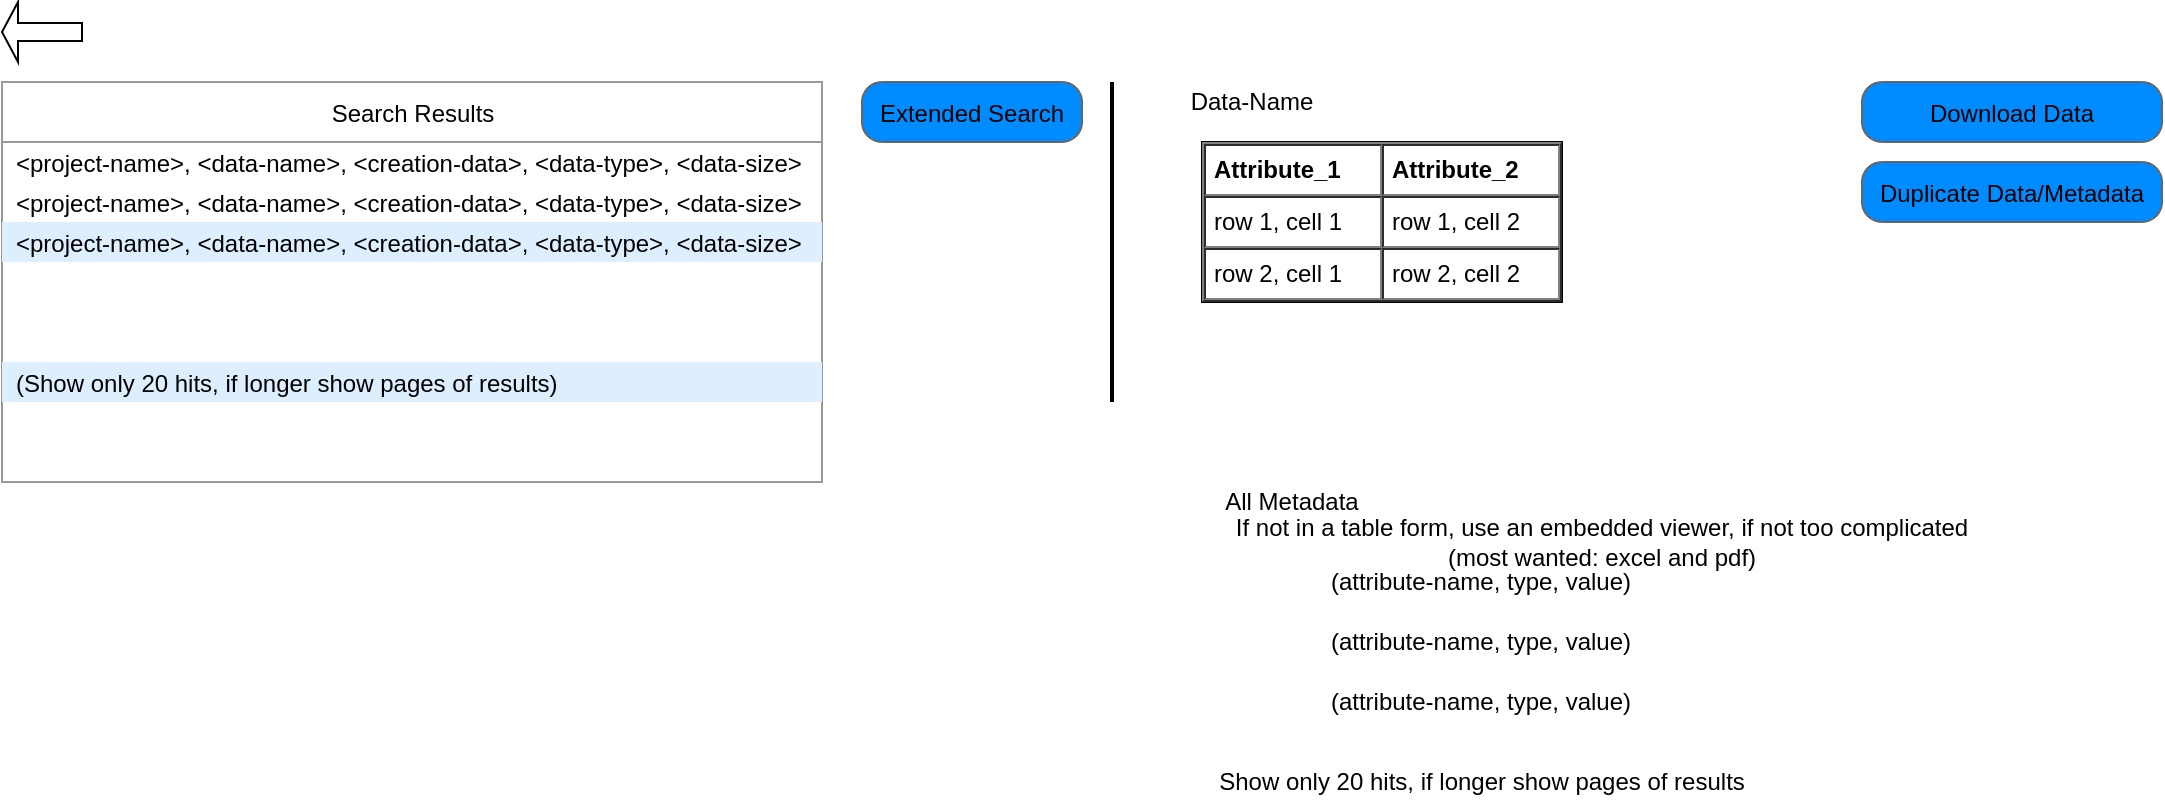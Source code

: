 <mxfile version="14.8.2" type="gitlab">
  <diagram id="w-lfwDUIJT0jTFFxMKSL" name="Page-1">
    <mxGraphModel dx="2183" dy="762" grid="1" gridSize="10" guides="1" tooltips="1" connect="1" arrows="1" fold="1" page="1" pageScale="1" pageWidth="827" pageHeight="1169" math="0" shadow="0">
      <root>
        <mxCell id="0" />
        <mxCell id="1" parent="0" />
        <mxCell id="BmycxT1NfJKVIEwQAtHm-9" value="" style="line;strokeWidth=2;direction=south;html=1;" vertex="1" parent="1">
          <mxGeometry x="270" y="40" width="10" height="160" as="geometry" />
        </mxCell>
        <mxCell id="BmycxT1NfJKVIEwQAtHm-11" value="Data-Name" style="text;html=1;strokeColor=none;fillColor=none;align=center;verticalAlign=middle;whiteSpace=wrap;rounded=0;" vertex="1" parent="1">
          <mxGeometry x="300" y="40" width="90" height="20" as="geometry" />
        </mxCell>
        <mxCell id="BmycxT1NfJKVIEwQAtHm-15" value="All Metadata" style="text;html=1;strokeColor=none;fillColor=none;align=center;verticalAlign=middle;whiteSpace=wrap;rounded=0;" vertex="1" parent="1">
          <mxGeometry x="320" y="240" width="90" height="20" as="geometry" />
        </mxCell>
        <mxCell id="BmycxT1NfJKVIEwQAtHm-16" value="(attribute-name, type, value)" style="text;html=1;strokeColor=none;fillColor=none;align=center;verticalAlign=middle;whiteSpace=wrap;rounded=0;" vertex="1" parent="1">
          <mxGeometry x="369" y="280" width="181" height="20" as="geometry" />
        </mxCell>
        <mxCell id="BmycxT1NfJKVIEwQAtHm-17" value="(attribute-name, type, value)" style="text;html=1;strokeColor=none;fillColor=none;align=center;verticalAlign=middle;whiteSpace=wrap;rounded=0;" vertex="1" parent="1">
          <mxGeometry x="369" y="310" width="181" height="20" as="geometry" />
        </mxCell>
        <mxCell id="BmycxT1NfJKVIEwQAtHm-18" value="(attribute-name, type, value)" style="text;html=1;strokeColor=none;fillColor=none;align=center;verticalAlign=middle;whiteSpace=wrap;rounded=0;" vertex="1" parent="1">
          <mxGeometry x="369" y="340" width="181" height="20" as="geometry" />
        </mxCell>
        <mxCell id="BmycxT1NfJKVIEwQAtHm-24" value="If not in a table form, use an embedded viewer, if not too complicated (most wanted: excel and pdf)" style="text;html=1;strokeColor=none;fillColor=none;align=center;verticalAlign=middle;whiteSpace=wrap;rounded=0;" vertex="1" parent="1">
          <mxGeometry x="320" y="260" width="400" height="20" as="geometry" />
        </mxCell>
        <mxCell id="BmycxT1NfJKVIEwQAtHm-25" value="" style="shape=singleArrow;direction=west;whiteSpace=wrap;html=1;" vertex="1" parent="1">
          <mxGeometry x="-280" width="40" height="30" as="geometry" />
        </mxCell>
        <mxCell id="BmycxT1NfJKVIEwQAtHm-26" value="Show only 20 hits, if longer show pages of results" style="text;html=1;strokeColor=none;fillColor=none;align=center;verticalAlign=middle;whiteSpace=wrap;rounded=0;" vertex="1" parent="1">
          <mxGeometry x="260" y="380" width="400" height="20" as="geometry" />
        </mxCell>
        <mxCell id="BmycxT1NfJKVIEwQAtHm-28" value="" style="strokeWidth=1;shadow=0;dashed=0;align=center;html=1;shape=mxgraph.mockup.forms.rrect;rSize=0;strokeColor=#999999;fillColor=#ffffff;" vertex="1" parent="1">
          <mxGeometry x="-280" y="40" width="410" height="200" as="geometry" />
        </mxCell>
        <mxCell id="BmycxT1NfJKVIEwQAtHm-29" value="&lt;span style=&quot;color: rgb(0 , 0 , 0) ; font-size: 12px&quot;&gt;Search Results&lt;/span&gt;" style="strokeWidth=1;shadow=0;dashed=0;align=center;html=1;shape=mxgraph.mockup.forms.rrect;rSize=0;strokeColor=#999999;fontColor=#008cff;fontSize=17;fillColor=#ffffff;resizeWidth=1;" vertex="1" parent="BmycxT1NfJKVIEwQAtHm-28">
          <mxGeometry width="410" height="30" relative="1" as="geometry" />
        </mxCell>
        <mxCell id="BmycxT1NfJKVIEwQAtHm-30" value="&lt;span style=&quot;color: rgb(0 , 0 , 0) ; font-size: 12px ; text-align: center&quot;&gt;&amp;lt;project-name&amp;gt;, &amp;lt;data-name&amp;gt;, &amp;lt;creation-data&amp;gt;, &amp;lt;data-type&amp;gt;, &amp;lt;data-size&amp;gt;&lt;/span&gt;" style="strokeWidth=1;shadow=0;dashed=0;align=center;html=1;shape=mxgraph.mockup.forms.anchor;fontSize=17;fontColor=#666666;align=left;spacingLeft=5;resizeWidth=1;" vertex="1" parent="BmycxT1NfJKVIEwQAtHm-28">
          <mxGeometry width="410" height="20" relative="1" as="geometry">
            <mxPoint y="30" as="offset" />
          </mxGeometry>
        </mxCell>
        <mxCell id="BmycxT1NfJKVIEwQAtHm-31" value="&lt;span style=&quot;color: rgb(0 , 0 , 0) ; font-size: 12px ; text-align: center&quot;&gt;&amp;lt;project-name&amp;gt;, &amp;lt;data-name&amp;gt;, &amp;lt;creation-data&amp;gt;, &amp;lt;data-type&amp;gt;, &amp;lt;data-size&amp;gt;&lt;/span&gt;" style="strokeWidth=1;shadow=0;dashed=0;align=center;html=1;shape=mxgraph.mockup.forms.anchor;fontSize=17;fontColor=#666666;align=left;spacingLeft=5;resizeWidth=1;" vertex="1" parent="BmycxT1NfJKVIEwQAtHm-28">
          <mxGeometry width="410" height="20" relative="1" as="geometry">
            <mxPoint y="50" as="offset" />
          </mxGeometry>
        </mxCell>
        <mxCell id="BmycxT1NfJKVIEwQAtHm-32" value="&lt;span style=&quot;color: rgb(0 , 0 , 0) ; font-size: 12px ; text-align: center&quot;&gt;&amp;lt;project-name&amp;gt;, &amp;lt;data-name&amp;gt;, &amp;lt;creation-data&amp;gt;, &amp;lt;data-type&amp;gt;, &amp;lt;data-size&amp;gt;&lt;/span&gt;" style="strokeWidth=1;shadow=0;dashed=0;align=center;html=1;shape=mxgraph.mockup.forms.rrect;rSize=0;fontSize=17;fontColor=#666666;align=left;spacingLeft=5;fillColor=#ddeeff;strokeColor=none;resizeWidth=1;" vertex="1" parent="BmycxT1NfJKVIEwQAtHm-28">
          <mxGeometry width="410" height="20" relative="1" as="geometry">
            <mxPoint y="70" as="offset" />
          </mxGeometry>
        </mxCell>
        <mxCell id="BmycxT1NfJKVIEwQAtHm-35" value="&lt;div&gt;&lt;span style=&quot;color: rgb(0 , 0 , 0) ; font-size: 12px&quot;&gt;(Show only 20 hits, if longer show pages of results)&lt;/span&gt;&lt;/div&gt;" style="strokeWidth=1;shadow=0;dashed=0;align=center;html=1;shape=mxgraph.mockup.forms.rrect;rSize=0;fontSize=17;fontColor=#666666;align=left;spacingLeft=5;fillColor=#ddeeff;strokeColor=none;resizeWidth=1;" vertex="1" parent="1">
          <mxGeometry x="-280" y="180" width="410" height="20" as="geometry" />
        </mxCell>
        <mxCell id="BmycxT1NfJKVIEwQAtHm-36" value="&lt;span style=&quot;color: rgb(0 , 0 , 0) ; font-size: 12px ; font-weight: 400&quot;&gt;Download Data&lt;/span&gt;" style="strokeWidth=1;shadow=0;dashed=0;align=center;html=1;shape=mxgraph.mockup.buttons.button;strokeColor=#666666;fontColor=#ffffff;mainText=;buttonStyle=round;fontSize=17;fontStyle=1;fillColor=#008cff;whiteSpace=wrap;" vertex="1" parent="1">
          <mxGeometry x="650" y="40" width="150" height="30" as="geometry" />
        </mxCell>
        <mxCell id="BmycxT1NfJKVIEwQAtHm-37" value="&lt;span style=&quot;color: rgb(0 , 0 , 0) ; font-size: 12px ; font-weight: 400&quot;&gt;Extended Search&lt;/span&gt;" style="strokeWidth=1;shadow=0;dashed=0;align=center;html=1;shape=mxgraph.mockup.buttons.button;strokeColor=#666666;fontColor=#ffffff;mainText=;buttonStyle=round;fontSize=17;fontStyle=1;fillColor=#008cff;whiteSpace=wrap;" vertex="1" parent="1">
          <mxGeometry x="150" y="40" width="110" height="30" as="geometry" />
        </mxCell>
        <mxCell id="BmycxT1NfJKVIEwQAtHm-46" value="&lt;font color=&quot;#000000&quot;&gt;&lt;span style=&quot;font-size: 12px ; font-weight: 400&quot;&gt;Duplicate Data/Metadata&lt;/span&gt;&lt;/font&gt;" style="strokeWidth=1;shadow=0;dashed=0;align=center;html=1;shape=mxgraph.mockup.buttons.button;strokeColor=#666666;fontColor=#ffffff;mainText=;buttonStyle=round;fontSize=17;fontStyle=1;fillColor=#008cff;whiteSpace=wrap;" vertex="1" parent="1">
          <mxGeometry x="650" y="80" width="150" height="30" as="geometry" />
        </mxCell>
        <mxCell id="BmycxT1NfJKVIEwQAtHm-47" value="&lt;table cellpadding=&quot;4&quot; cellspacing=&quot;0&quot; border=&quot;1&quot; style=&quot;font-size: 1em ; width: 100% ; height: 100%&quot;&gt;&lt;tbody&gt;&lt;tr&gt;&lt;th&gt;Attribute_1&lt;/th&gt;&lt;th&gt;Attribute_2&lt;/th&gt;&lt;/tr&gt;&lt;tr&gt;&lt;td&gt;row 1, cell 1&lt;/td&gt;&lt;td&gt;row 1, cell 2&lt;/td&gt;&lt;/tr&gt;&lt;tr&gt;&lt;td&gt;row 2, cell 1&lt;/td&gt;&lt;td&gt;row 2, cell 2&lt;/td&gt;&lt;/tr&gt;&lt;/tbody&gt;&lt;/table&gt; " style="verticalAlign=top;align=left;overflow=fill;fontSize=12;fontFamily=Helvetica;html=1" vertex="1" parent="1">
          <mxGeometry x="320" y="70" width="180" height="80" as="geometry" />
        </mxCell>
      </root>
    </mxGraphModel>
  </diagram>
</mxfile>
